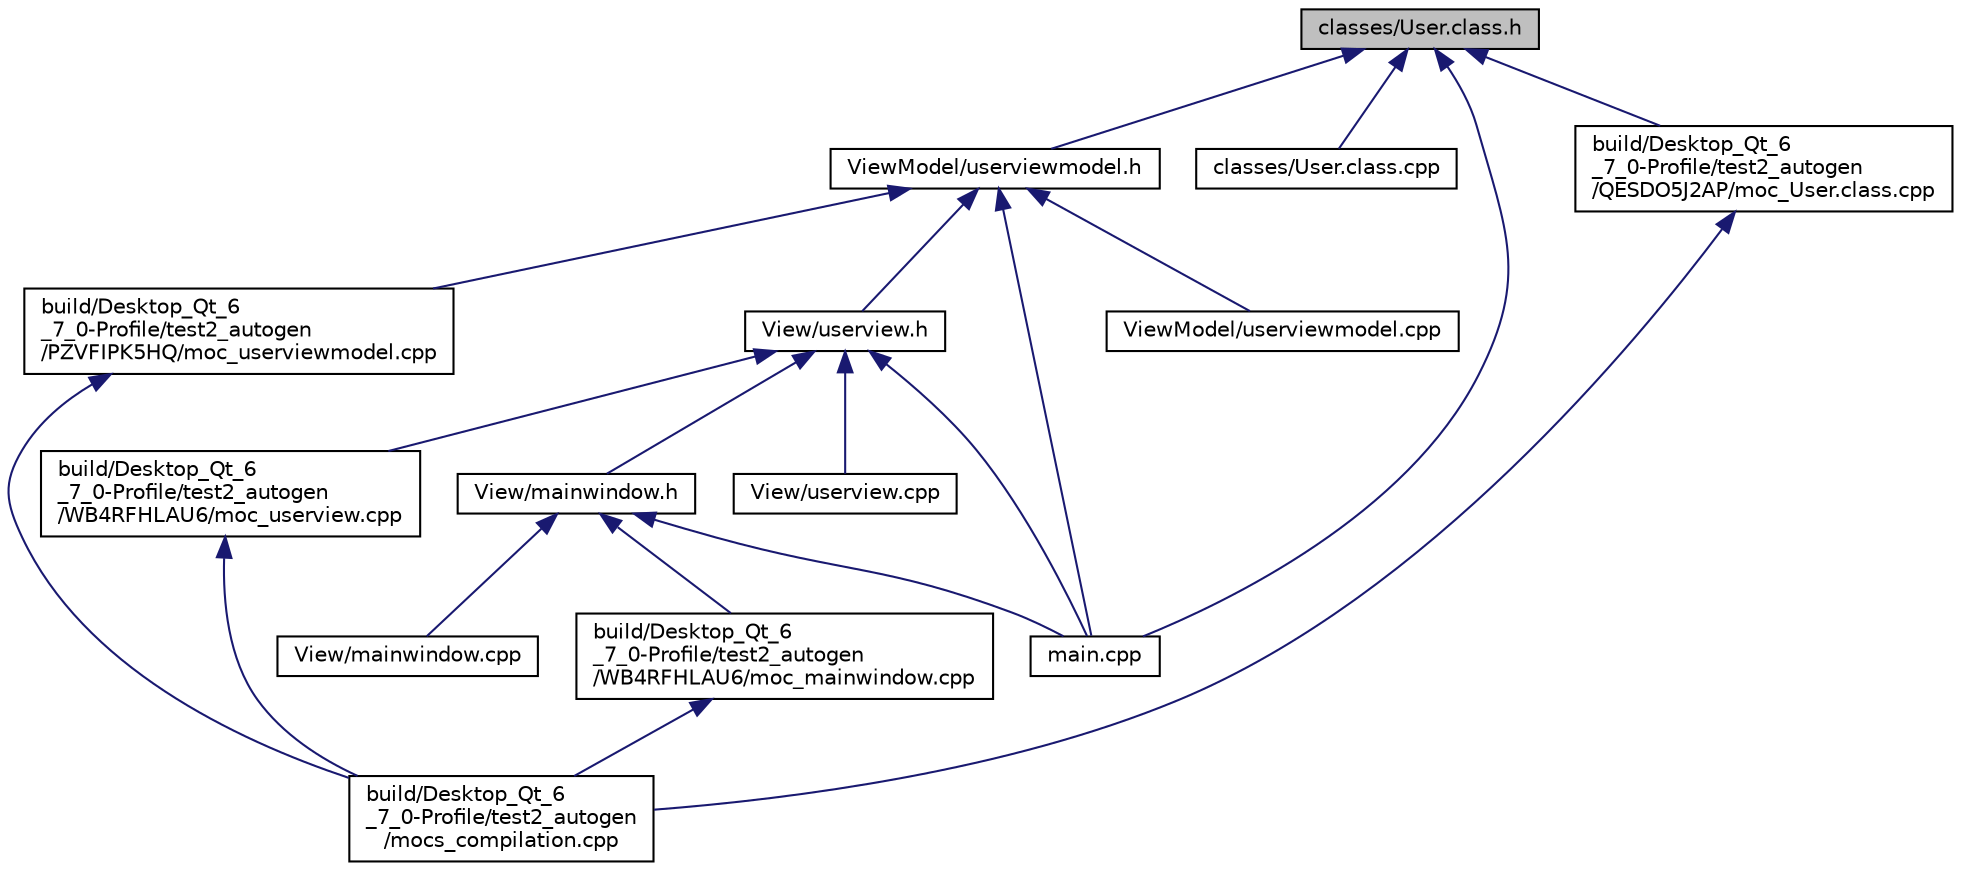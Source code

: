 digraph "classes/User.class.h"
{
 // LATEX_PDF_SIZE
  edge [fontname="Helvetica",fontsize="10",labelfontname="Helvetica",labelfontsize="10"];
  node [fontname="Helvetica",fontsize="10",shape=record];
  Node1 [label="classes/User.class.h",height=0.2,width=0.4,color="black", fillcolor="grey75", style="filled", fontcolor="black",tooltip=" "];
  Node1 -> Node2 [dir="back",color="midnightblue",fontsize="10",style="solid"];
  Node2 [label="build/Desktop_Qt_6\l_7_0-Profile/test2_autogen\l/QESDO5J2AP/moc_User.class.cpp",height=0.2,width=0.4,color="black", fillcolor="white", style="filled",URL="$moc__User_8class_8cpp.html",tooltip=" "];
  Node2 -> Node3 [dir="back",color="midnightblue",fontsize="10",style="solid"];
  Node3 [label="build/Desktop_Qt_6\l_7_0-Profile/test2_autogen\l/mocs_compilation.cpp",height=0.2,width=0.4,color="black", fillcolor="white", style="filled",URL="$mocs__compilation_8cpp.html",tooltip=" "];
  Node1 -> Node4 [dir="back",color="midnightblue",fontsize="10",style="solid"];
  Node4 [label="classes/User.class.cpp",height=0.2,width=0.4,color="black", fillcolor="white", style="filled",URL="$User_8class_8cpp.html",tooltip=" "];
  Node1 -> Node5 [dir="back",color="midnightblue",fontsize="10",style="solid"];
  Node5 [label="main.cpp",height=0.2,width=0.4,color="black", fillcolor="white", style="filled",URL="$main_8cpp.html",tooltip=" "];
  Node1 -> Node6 [dir="back",color="midnightblue",fontsize="10",style="solid"];
  Node6 [label="ViewModel/userviewmodel.h",height=0.2,width=0.4,color="black", fillcolor="white", style="filled",URL="$userviewmodel_8h.html",tooltip=" "];
  Node6 -> Node7 [dir="back",color="midnightblue",fontsize="10",style="solid"];
  Node7 [label="build/Desktop_Qt_6\l_7_0-Profile/test2_autogen\l/PZVFIPK5HQ/moc_userviewmodel.cpp",height=0.2,width=0.4,color="black", fillcolor="white", style="filled",URL="$moc__userviewmodel_8cpp.html",tooltip=" "];
  Node7 -> Node3 [dir="back",color="midnightblue",fontsize="10",style="solid"];
  Node6 -> Node5 [dir="back",color="midnightblue",fontsize="10",style="solid"];
  Node6 -> Node8 [dir="back",color="midnightblue",fontsize="10",style="solid"];
  Node8 [label="View/userview.h",height=0.2,width=0.4,color="black", fillcolor="white", style="filled",URL="$userview_8h.html",tooltip=" "];
  Node8 -> Node9 [dir="back",color="midnightblue",fontsize="10",style="solid"];
  Node9 [label="build/Desktop_Qt_6\l_7_0-Profile/test2_autogen\l/WB4RFHLAU6/moc_userview.cpp",height=0.2,width=0.4,color="black", fillcolor="white", style="filled",URL="$moc__userview_8cpp.html",tooltip=" "];
  Node9 -> Node3 [dir="back",color="midnightblue",fontsize="10",style="solid"];
  Node8 -> Node5 [dir="back",color="midnightblue",fontsize="10",style="solid"];
  Node8 -> Node10 [dir="back",color="midnightblue",fontsize="10",style="solid"];
  Node10 [label="View/mainwindow.h",height=0.2,width=0.4,color="black", fillcolor="white", style="filled",URL="$mainwindow_8h.html",tooltip=" "];
  Node10 -> Node11 [dir="back",color="midnightblue",fontsize="10",style="solid"];
  Node11 [label="build/Desktop_Qt_6\l_7_0-Profile/test2_autogen\l/WB4RFHLAU6/moc_mainwindow.cpp",height=0.2,width=0.4,color="black", fillcolor="white", style="filled",URL="$moc__mainwindow_8cpp.html",tooltip=" "];
  Node11 -> Node3 [dir="back",color="midnightblue",fontsize="10",style="solid"];
  Node10 -> Node5 [dir="back",color="midnightblue",fontsize="10",style="solid"];
  Node10 -> Node12 [dir="back",color="midnightblue",fontsize="10",style="solid"];
  Node12 [label="View/mainwindow.cpp",height=0.2,width=0.4,color="black", fillcolor="white", style="filled",URL="$mainwindow_8cpp.html",tooltip=" "];
  Node8 -> Node13 [dir="back",color="midnightblue",fontsize="10",style="solid"];
  Node13 [label="View/userview.cpp",height=0.2,width=0.4,color="black", fillcolor="white", style="filled",URL="$userview_8cpp.html",tooltip=" "];
  Node6 -> Node14 [dir="back",color="midnightblue",fontsize="10",style="solid"];
  Node14 [label="ViewModel/userviewmodel.cpp",height=0.2,width=0.4,color="black", fillcolor="white", style="filled",URL="$userviewmodel_8cpp.html",tooltip=" "];
}
